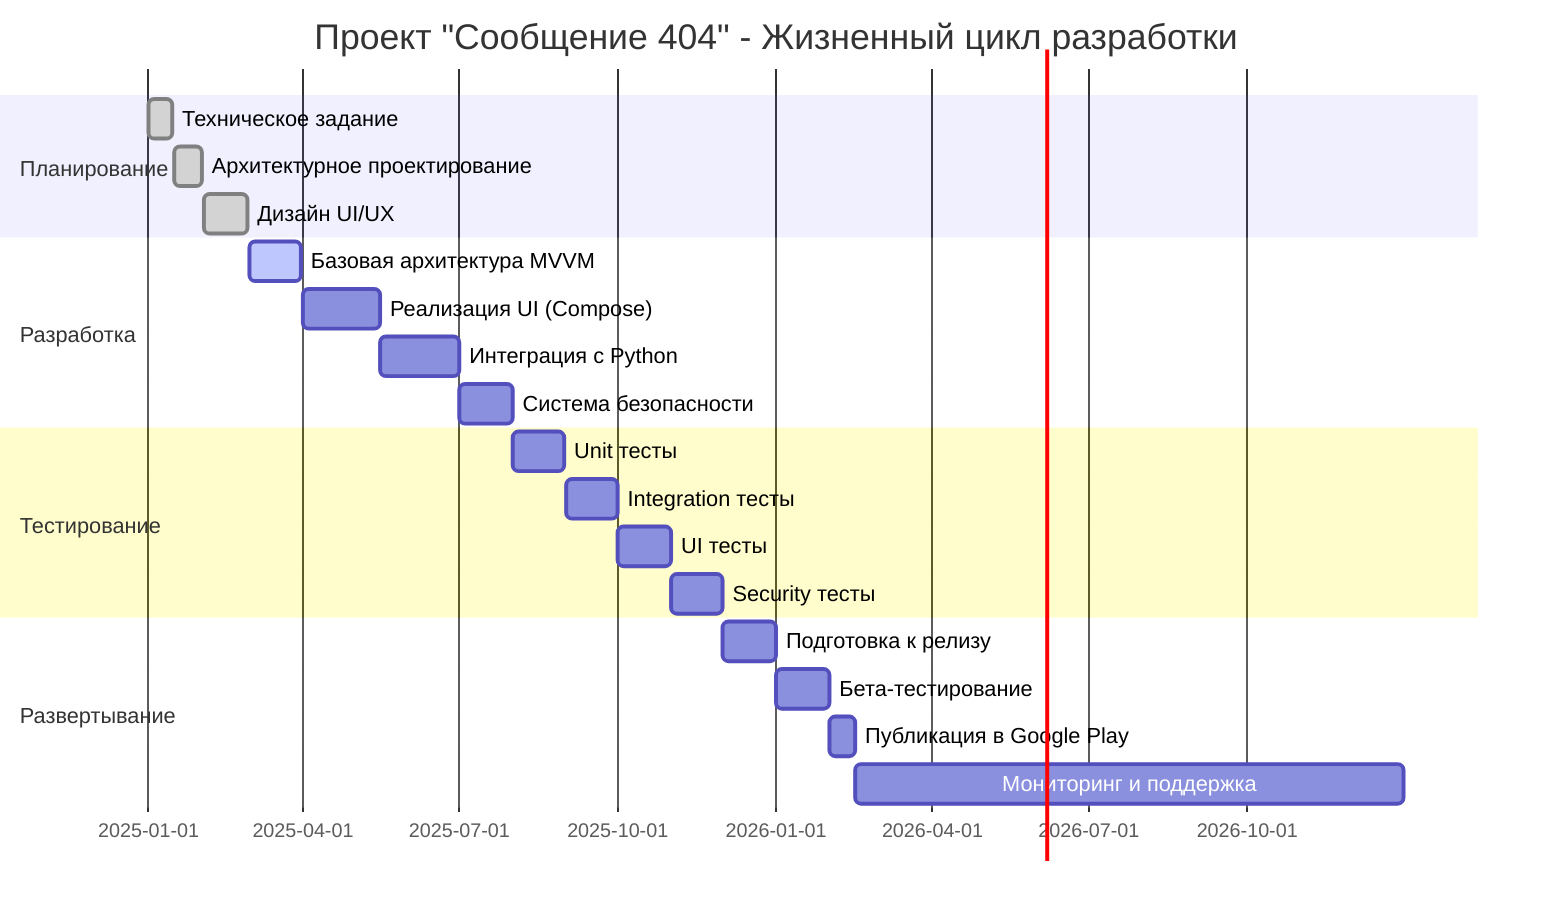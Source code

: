 gantt
    title Проект "Сообщение 404" - Жизненный цикл разработки
    dateFormat  YYYY-MM-DD
    section Планирование
    Техническое задание    :done, task1, 2025-01-01, 2025-01-15
    Архитектурное проектирование :done, task2, 2025-01-16, 2025-02-01
    Дизайн UI/UX          :done, task3, 2025-02-02, 2025-02-28
    
    section Разработка
    Базовая архитектура MVVM :active, task4, 2025-03-01, 2025-03-31
    Реализация UI (Compose) :task5, 2025-04-01, 2025-05-15
    Интеграция с Python    :task6, 2025-05-16, 2025-06-30
    Система безопасности   :task7, 2025-07-01, 2025-07-31
    
    section Тестирование
    Unit тесты            :task8, 2025-08-01, 2025-08-31
    Integration тесты     :task9, 2025-09-01, 2025-09-30
    UI тесты              :task10, 2025-10-01, 2025-10-31
    Security тесты        :task11, 2025-11-01, 2025-11-30
    
    section Развертывание
    Подготовка к релизу    :task12, 2025-12-01, 2025-12-31
    Бета-тестирование     :task13, 2026-01-01, 2026-01-31
    Публикация в Google Play :task14, 2026-02-01, 2026-02-15
    Мониторинг и поддержка :task15, 2026-02-16, 2026-12-31